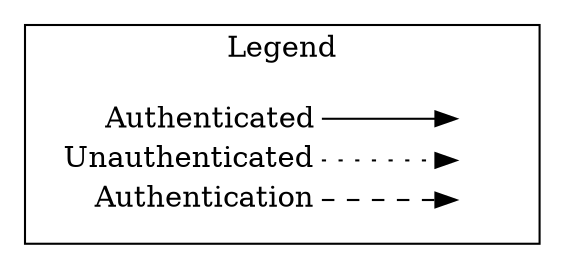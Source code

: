 digraph key {
    rankdir=LR;
    subgraph cluster_01 {
        node [shape=plaintext];
        label = "Legend";
        key [label=<<table border="0" cellpadding="2" cellspacing="0" cellborder="0">
        <tr><td align="right" port="i1">Authenticated</td></tr>
        <tr><td align="right" port="i2">Unauthenticated</td></tr>
        <tr><td align="right" port="i3">Authentication</td></tr>
        </table>>]
        key2 [label=<<table border="0" cellpadding="2" cellspacing="0" cellborder="0">
        <tr><td port="i1">&nbsp;</td></tr>
        <tr><td port="i2">&nbsp;</td></tr>
        <tr><td port="i3">&nbsp;</td></tr>
        </table>>]
        key:i1:e -> key2:i1:w;
        key:i2:e -> key2:i2:w [style=dotted];
        key:i3:e -> key2:i3:w [style=dashed];
    }
}
